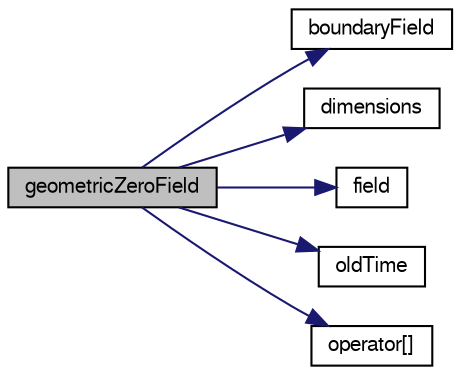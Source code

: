 digraph "geometricZeroField"
{
  bgcolor="transparent";
  edge [fontname="FreeSans",fontsize="10",labelfontname="FreeSans",labelfontsize="10"];
  node [fontname="FreeSans",fontsize="10",shape=record];
  rankdir="LR";
  Node0 [label="geometricZeroField",height=0.2,width=0.4,color="black", fillcolor="grey75", style="filled", fontcolor="black"];
  Node0 -> Node1 [color="midnightblue",fontsize="10",style="solid",fontname="FreeSans"];
  Node1 [label="boundaryField",height=0.2,width=0.4,color="black",URL="$a26550.html#a31ab7f6650f1a3b7afd72d2d84675cd0"];
  Node0 -> Node2 [color="midnightblue",fontsize="10",style="solid",fontname="FreeSans"];
  Node2 [label="dimensions",height=0.2,width=0.4,color="black",URL="$a26550.html#a512673c2674ca2d38885f1bb5f6994fb"];
  Node0 -> Node3 [color="midnightblue",fontsize="10",style="solid",fontname="FreeSans"];
  Node3 [label="field",height=0.2,width=0.4,color="black",URL="$a26550.html#a5d4a627b84678e92cbe6fad66191d8b7"];
  Node0 -> Node4 [color="midnightblue",fontsize="10",style="solid",fontname="FreeSans"];
  Node4 [label="oldTime",height=0.2,width=0.4,color="black",URL="$a26550.html#a5e7d78b9efe97959ded2536c1ea65e3c"];
  Node0 -> Node5 [color="midnightblue",fontsize="10",style="solid",fontname="FreeSans"];
  Node5 [label="operator[]",height=0.2,width=0.4,color="black",URL="$a26550.html#a5a2700e7e7cbfe4fa367d7174675f9aa"];
}
